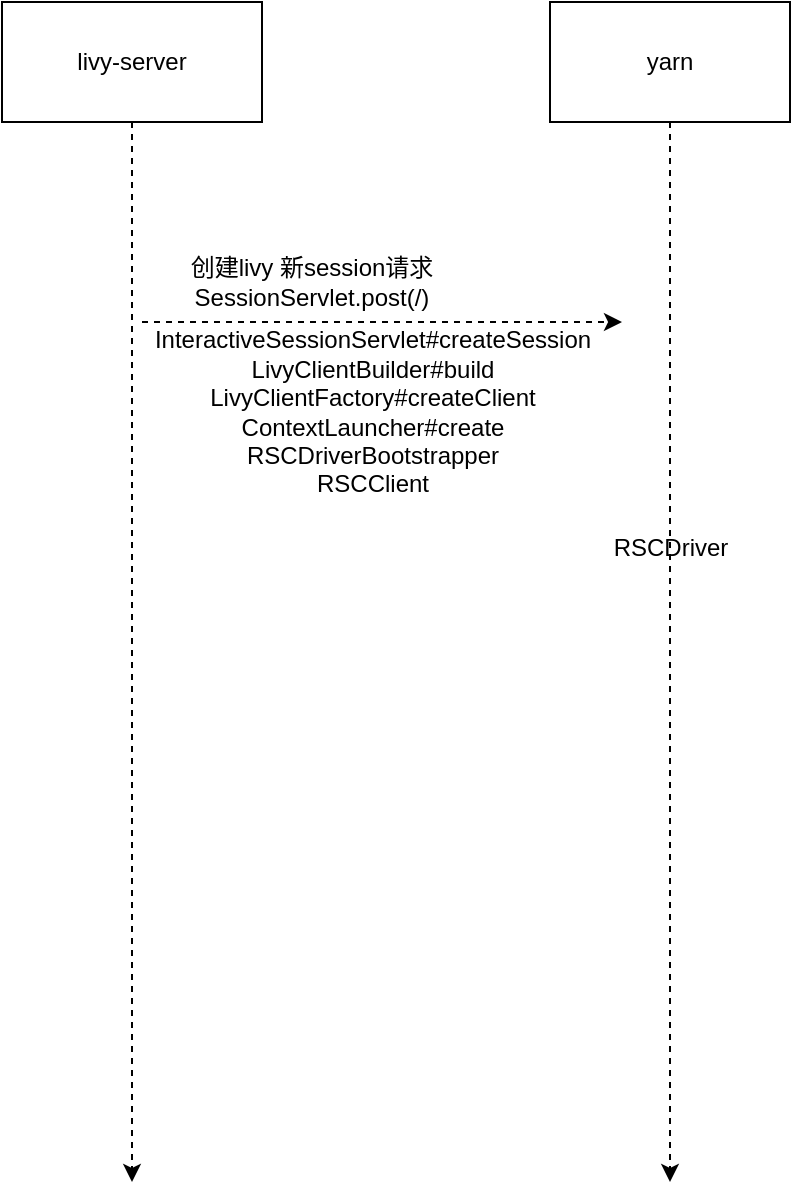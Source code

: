 <mxfile version="14.7.0" type="github">
  <diagram id="twri2CAGCcx9iSkDeN8W" name="Page-1">
    <mxGraphModel dx="1298" dy="774" grid="1" gridSize="10" guides="1" tooltips="1" connect="1" arrows="1" fold="1" page="1" pageScale="1" pageWidth="827" pageHeight="1169" math="0" shadow="0">
      <root>
        <mxCell id="0" />
        <mxCell id="1" parent="0" />
        <mxCell id="ujEL6muEBZcrQy2mOvy8-2" style="edgeStyle=orthogonalEdgeStyle;orthogonalLoop=1;jettySize=auto;html=1;rounded=0;dashed=1;" edge="1" parent="1" source="ujEL6muEBZcrQy2mOvy8-1">
          <mxGeometry relative="1" as="geometry">
            <mxPoint x="145" y="740" as="targetPoint" />
            <Array as="points">
              <mxPoint x="145" y="740" />
            </Array>
          </mxGeometry>
        </mxCell>
        <mxCell id="ujEL6muEBZcrQy2mOvy8-1" value="livy-server" style="rounded=0;whiteSpace=wrap;html=1;" vertex="1" parent="1">
          <mxGeometry x="80" y="150" width="130" height="60" as="geometry" />
        </mxCell>
        <mxCell id="ujEL6muEBZcrQy2mOvy8-4" style="edgeStyle=orthogonalEdgeStyle;orthogonalLoop=1;jettySize=auto;html=1;rounded=0;dashed=1;" edge="1" parent="1" source="ujEL6muEBZcrQy2mOvy8-5">
          <mxGeometry relative="1" as="geometry">
            <mxPoint x="414" y="740" as="targetPoint" />
          </mxGeometry>
        </mxCell>
        <mxCell id="ujEL6muEBZcrQy2mOvy8-5" value="yarn" style="rounded=0;whiteSpace=wrap;html=1;" vertex="1" parent="1">
          <mxGeometry x="354" y="150" width="120" height="60" as="geometry" />
        </mxCell>
        <mxCell id="ujEL6muEBZcrQy2mOvy8-8" value="创建livy 新session请求&lt;br&gt;SessionServlet.post(/)" style="text;html=1;strokeColor=none;fillColor=none;align=center;verticalAlign=middle;whiteSpace=wrap;rounded=0;" vertex="1" parent="1">
          <mxGeometry x="160" y="280" width="150" height="20" as="geometry" />
        </mxCell>
        <mxCell id="ujEL6muEBZcrQy2mOvy8-9" value="" style="endArrow=classic;html=1;dashed=1;" edge="1" parent="1">
          <mxGeometry width="50" height="50" relative="1" as="geometry">
            <mxPoint x="150" y="310" as="sourcePoint" />
            <mxPoint x="390" y="310" as="targetPoint" />
          </mxGeometry>
        </mxCell>
        <mxCell id="ujEL6muEBZcrQy2mOvy8-10" value="InteractiveSessionServlet#createSession&lt;br&gt;LivyClientBuilder#build&lt;br&gt;LivyClientFactory#createClient&lt;br&gt;ContextLauncher#create&lt;br&gt;RSCDriverBootstrapper&lt;br&gt;RSCClient" style="text;html=1;align=center;verticalAlign=middle;resizable=0;points=[];autosize=1;strokeColor=none;" vertex="1" parent="1">
          <mxGeometry x="150" y="310" width="230" height="90" as="geometry" />
        </mxCell>
        <mxCell id="ujEL6muEBZcrQy2mOvy8-12" value="&lt;br&gt;RSCDriver" style="text;html=1;align=center;verticalAlign=middle;resizable=0;points=[];autosize=1;strokeColor=none;" vertex="1" parent="1">
          <mxGeometry x="379" y="400" width="70" height="30" as="geometry" />
        </mxCell>
      </root>
    </mxGraphModel>
  </diagram>
</mxfile>
